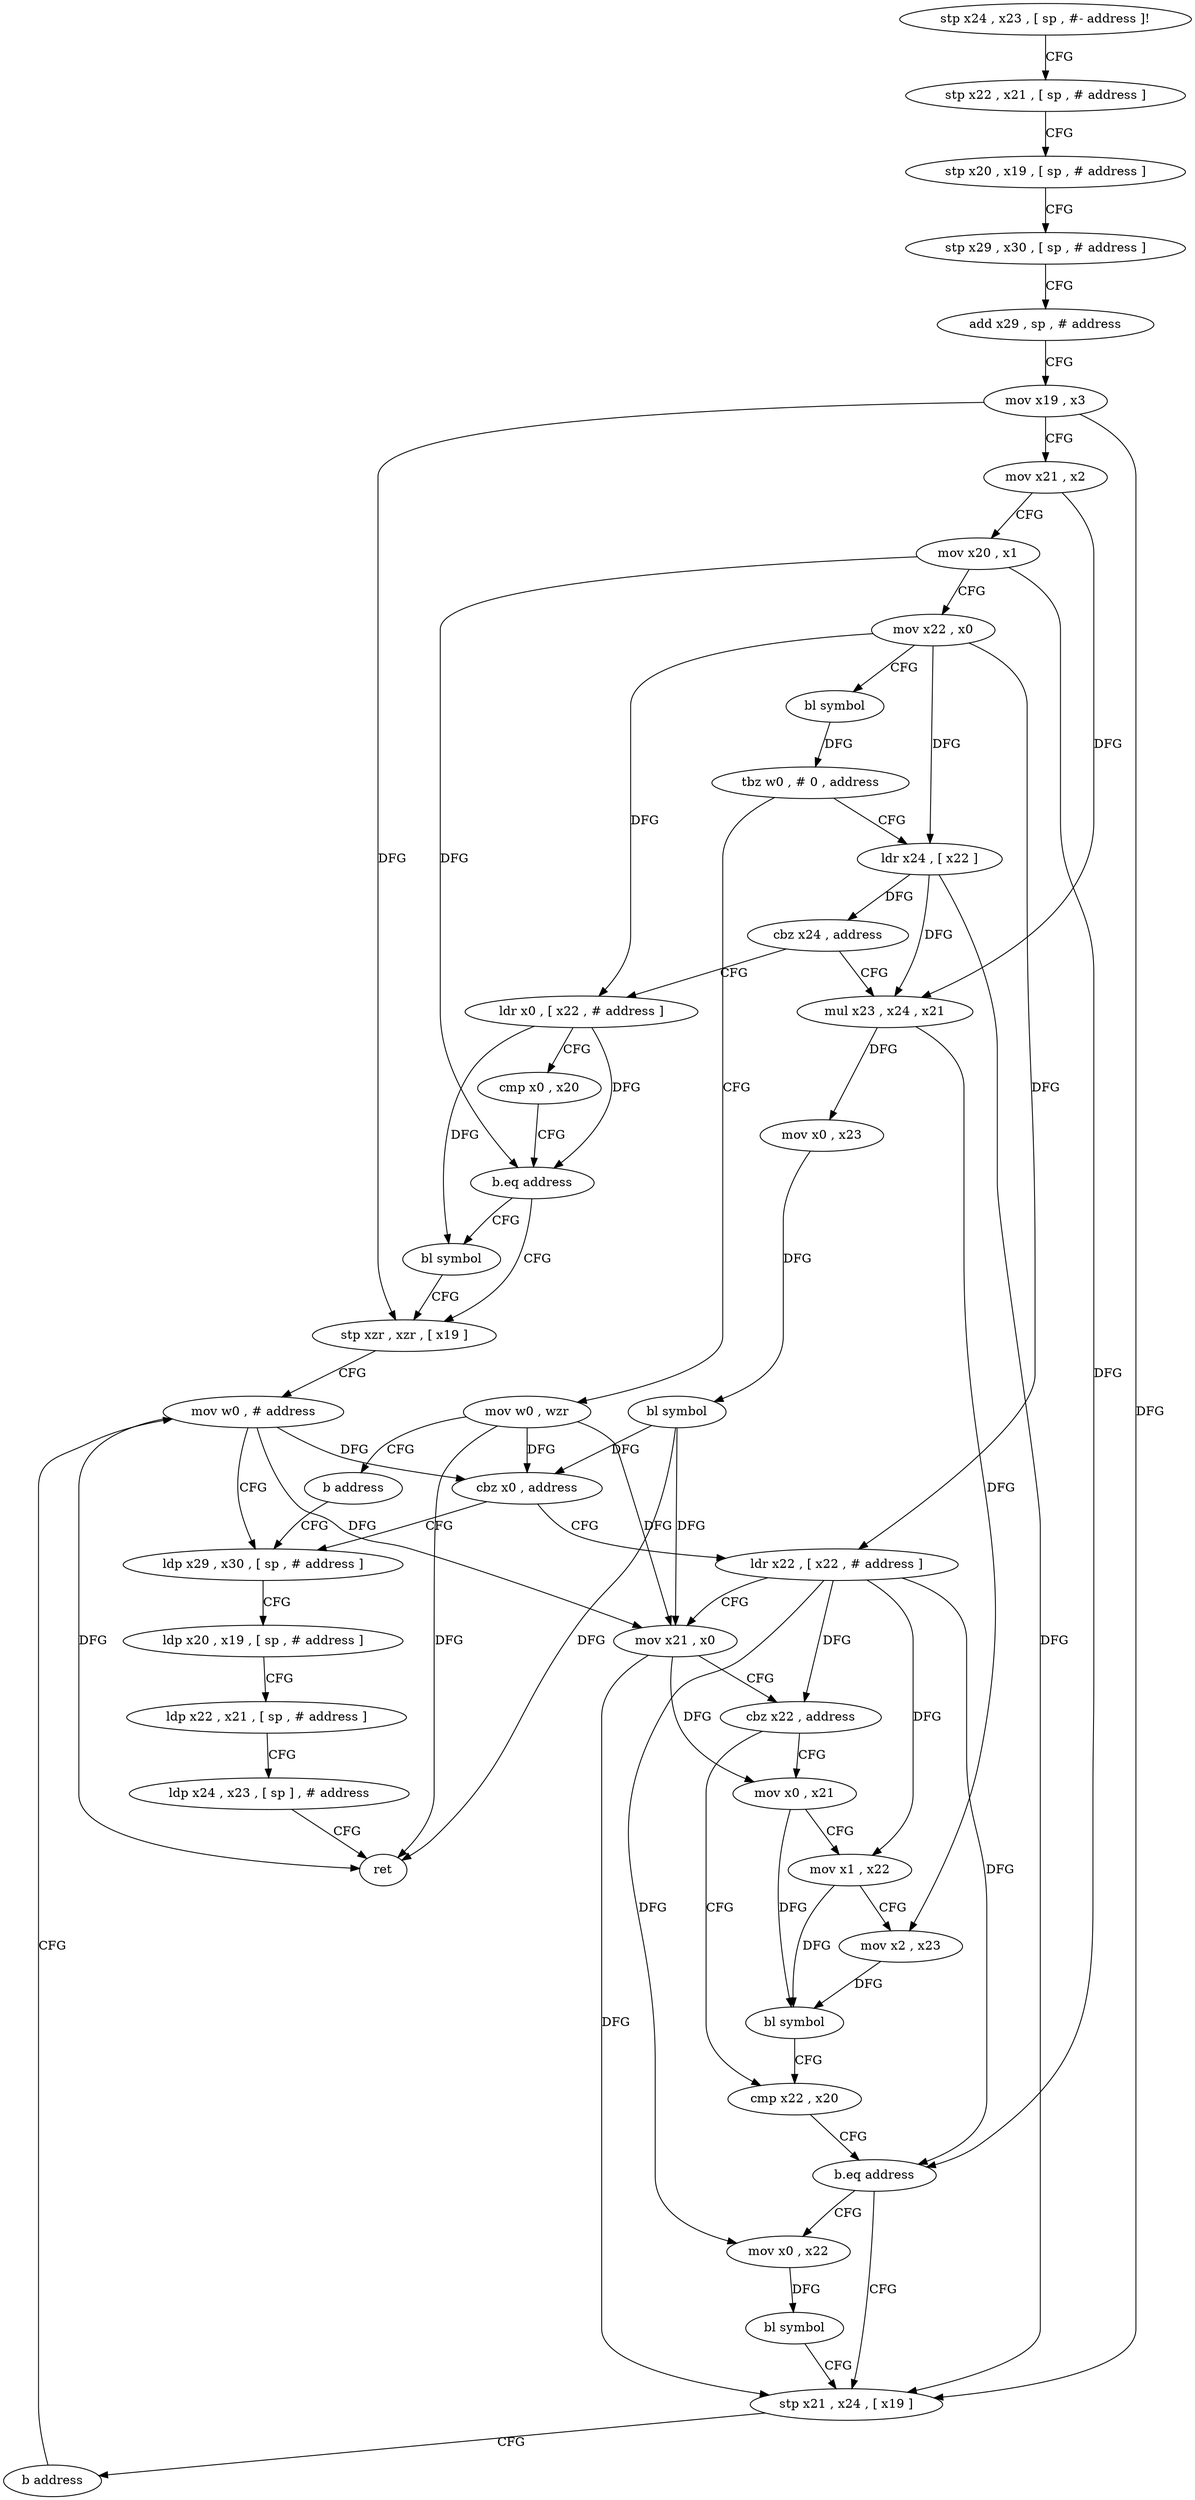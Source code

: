 digraph "func" {
"149828" [label = "stp x24 , x23 , [ sp , #- address ]!" ]
"149832" [label = "stp x22 , x21 , [ sp , # address ]" ]
"149836" [label = "stp x20 , x19 , [ sp , # address ]" ]
"149840" [label = "stp x29 , x30 , [ sp , # address ]" ]
"149844" [label = "add x29 , sp , # address" ]
"149848" [label = "mov x19 , x3" ]
"149852" [label = "mov x21 , x2" ]
"149856" [label = "mov x20 , x1" ]
"149860" [label = "mov x22 , x0" ]
"149864" [label = "bl symbol" ]
"149868" [label = "tbz w0 , # 0 , address" ]
"149880" [label = "ldr x24 , [ x22 ]" ]
"149872" [label = "mov w0 , wzr" ]
"149884" [label = "cbz x24 , address" ]
"149956" [label = "ldr x0 , [ x22 , # address ]" ]
"149888" [label = "mul x23 , x24 , x21" ]
"149876" [label = "b address" ]
"149980" [label = "ldp x29 , x30 , [ sp , # address ]" ]
"149960" [label = "cmp x0 , x20" ]
"149964" [label = "b.eq address" ]
"149972" [label = "stp xzr , xzr , [ x19 ]" ]
"149968" [label = "bl symbol" ]
"149892" [label = "mov x0 , x23" ]
"149896" [label = "bl symbol" ]
"149900" [label = "cbz x0 , address" ]
"149904" [label = "ldr x22 , [ x22 , # address ]" ]
"149984" [label = "ldp x20 , x19 , [ sp , # address ]" ]
"149988" [label = "ldp x22 , x21 , [ sp , # address ]" ]
"149992" [label = "ldp x24 , x23 , [ sp ] , # address" ]
"149996" [label = "ret" ]
"149976" [label = "mov w0 , # address" ]
"149908" [label = "mov x21 , x0" ]
"149912" [label = "cbz x22 , address" ]
"149932" [label = "cmp x22 , x20" ]
"149916" [label = "mov x0 , x21" ]
"149936" [label = "b.eq address" ]
"149948" [label = "stp x21 , x24 , [ x19 ]" ]
"149940" [label = "mov x0 , x22" ]
"149920" [label = "mov x1 , x22" ]
"149924" [label = "mov x2 , x23" ]
"149928" [label = "bl symbol" ]
"149952" [label = "b address" ]
"149944" [label = "bl symbol" ]
"149828" -> "149832" [ label = "CFG" ]
"149832" -> "149836" [ label = "CFG" ]
"149836" -> "149840" [ label = "CFG" ]
"149840" -> "149844" [ label = "CFG" ]
"149844" -> "149848" [ label = "CFG" ]
"149848" -> "149852" [ label = "CFG" ]
"149848" -> "149972" [ label = "DFG" ]
"149848" -> "149948" [ label = "DFG" ]
"149852" -> "149856" [ label = "CFG" ]
"149852" -> "149888" [ label = "DFG" ]
"149856" -> "149860" [ label = "CFG" ]
"149856" -> "149964" [ label = "DFG" ]
"149856" -> "149936" [ label = "DFG" ]
"149860" -> "149864" [ label = "CFG" ]
"149860" -> "149880" [ label = "DFG" ]
"149860" -> "149956" [ label = "DFG" ]
"149860" -> "149904" [ label = "DFG" ]
"149864" -> "149868" [ label = "DFG" ]
"149868" -> "149880" [ label = "CFG" ]
"149868" -> "149872" [ label = "CFG" ]
"149880" -> "149884" [ label = "DFG" ]
"149880" -> "149888" [ label = "DFG" ]
"149880" -> "149948" [ label = "DFG" ]
"149872" -> "149876" [ label = "CFG" ]
"149872" -> "149900" [ label = "DFG" ]
"149872" -> "149996" [ label = "DFG" ]
"149872" -> "149908" [ label = "DFG" ]
"149884" -> "149956" [ label = "CFG" ]
"149884" -> "149888" [ label = "CFG" ]
"149956" -> "149960" [ label = "CFG" ]
"149956" -> "149964" [ label = "DFG" ]
"149956" -> "149968" [ label = "DFG" ]
"149888" -> "149892" [ label = "DFG" ]
"149888" -> "149924" [ label = "DFG" ]
"149876" -> "149980" [ label = "CFG" ]
"149980" -> "149984" [ label = "CFG" ]
"149960" -> "149964" [ label = "CFG" ]
"149964" -> "149972" [ label = "CFG" ]
"149964" -> "149968" [ label = "CFG" ]
"149972" -> "149976" [ label = "CFG" ]
"149968" -> "149972" [ label = "CFG" ]
"149892" -> "149896" [ label = "DFG" ]
"149896" -> "149900" [ label = "DFG" ]
"149896" -> "149996" [ label = "DFG" ]
"149896" -> "149908" [ label = "DFG" ]
"149900" -> "149980" [ label = "CFG" ]
"149900" -> "149904" [ label = "CFG" ]
"149904" -> "149908" [ label = "CFG" ]
"149904" -> "149912" [ label = "DFG" ]
"149904" -> "149936" [ label = "DFG" ]
"149904" -> "149920" [ label = "DFG" ]
"149904" -> "149940" [ label = "DFG" ]
"149984" -> "149988" [ label = "CFG" ]
"149988" -> "149992" [ label = "CFG" ]
"149992" -> "149996" [ label = "CFG" ]
"149976" -> "149980" [ label = "CFG" ]
"149976" -> "149900" [ label = "DFG" ]
"149976" -> "149908" [ label = "DFG" ]
"149976" -> "149996" [ label = "DFG" ]
"149908" -> "149912" [ label = "CFG" ]
"149908" -> "149916" [ label = "DFG" ]
"149908" -> "149948" [ label = "DFG" ]
"149912" -> "149932" [ label = "CFG" ]
"149912" -> "149916" [ label = "CFG" ]
"149932" -> "149936" [ label = "CFG" ]
"149916" -> "149920" [ label = "CFG" ]
"149916" -> "149928" [ label = "DFG" ]
"149936" -> "149948" [ label = "CFG" ]
"149936" -> "149940" [ label = "CFG" ]
"149948" -> "149952" [ label = "CFG" ]
"149940" -> "149944" [ label = "DFG" ]
"149920" -> "149924" [ label = "CFG" ]
"149920" -> "149928" [ label = "DFG" ]
"149924" -> "149928" [ label = "DFG" ]
"149928" -> "149932" [ label = "CFG" ]
"149952" -> "149976" [ label = "CFG" ]
"149944" -> "149948" [ label = "CFG" ]
}
